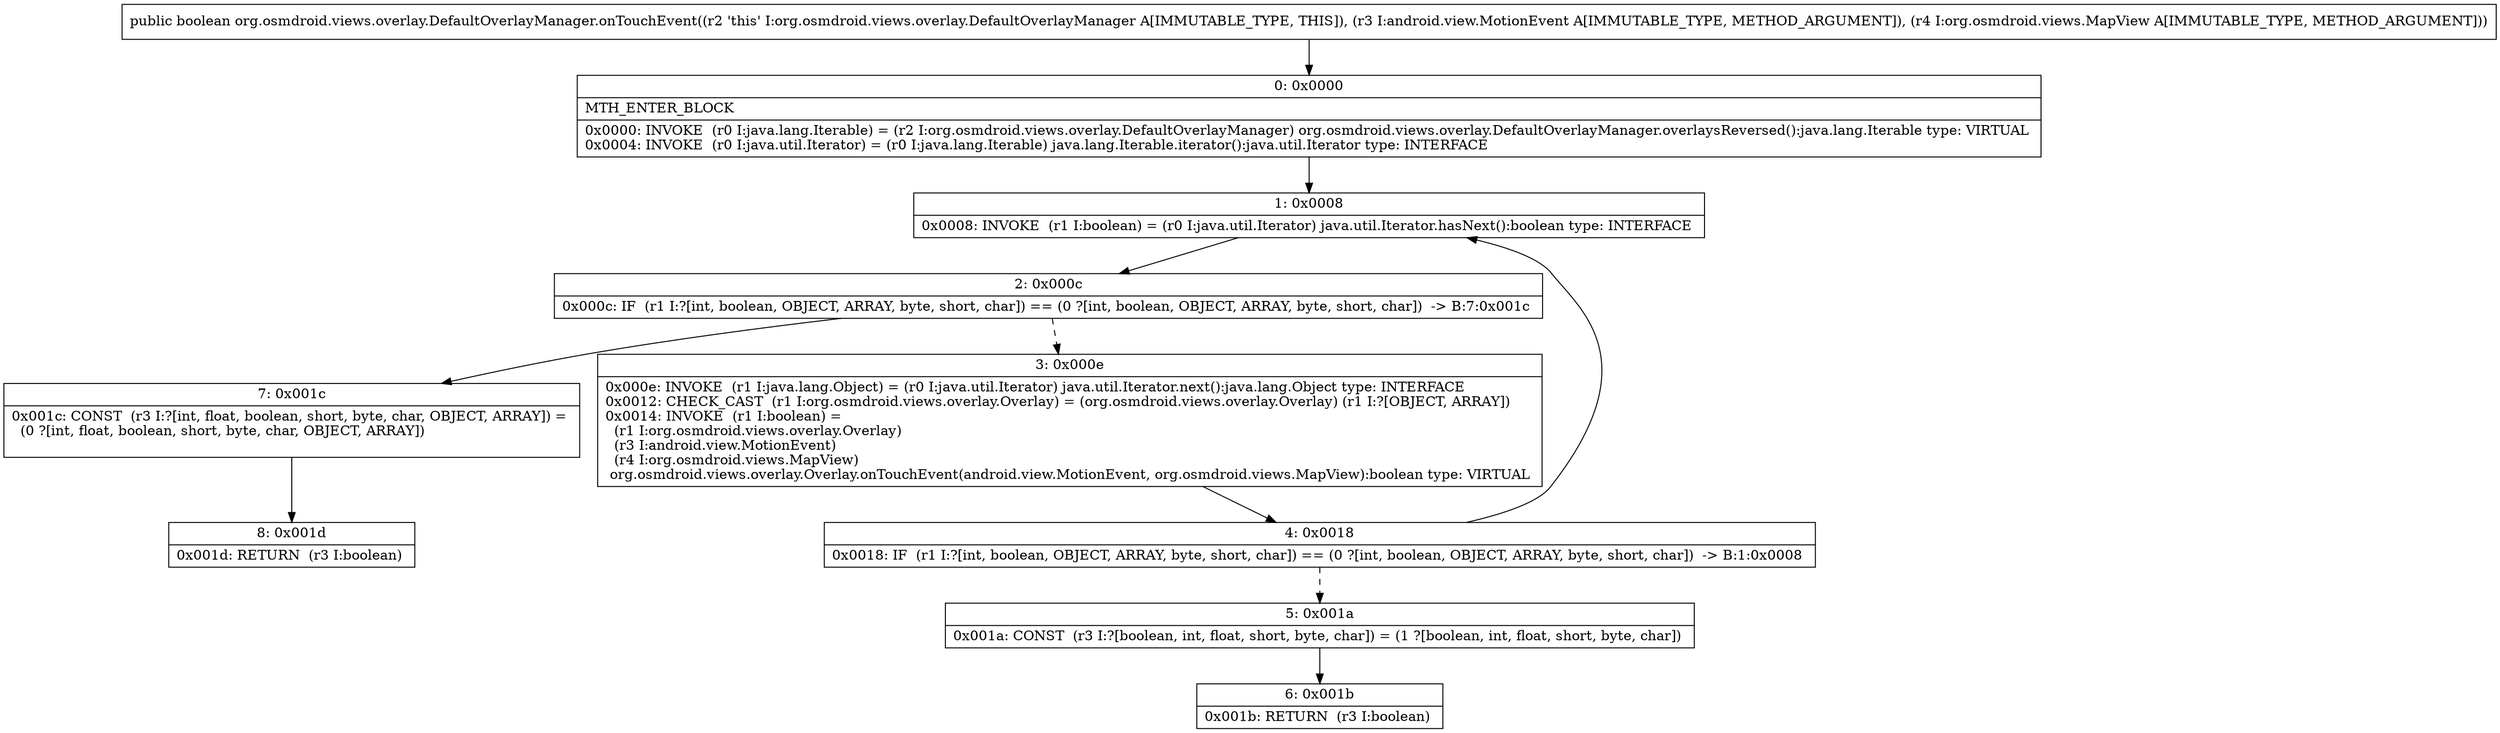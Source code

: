 digraph "CFG fororg.osmdroid.views.overlay.DefaultOverlayManager.onTouchEvent(Landroid\/view\/MotionEvent;Lorg\/osmdroid\/views\/MapView;)Z" {
Node_0 [shape=record,label="{0\:\ 0x0000|MTH_ENTER_BLOCK\l|0x0000: INVOKE  (r0 I:java.lang.Iterable) = (r2 I:org.osmdroid.views.overlay.DefaultOverlayManager) org.osmdroid.views.overlay.DefaultOverlayManager.overlaysReversed():java.lang.Iterable type: VIRTUAL \l0x0004: INVOKE  (r0 I:java.util.Iterator) = (r0 I:java.lang.Iterable) java.lang.Iterable.iterator():java.util.Iterator type: INTERFACE \l}"];
Node_1 [shape=record,label="{1\:\ 0x0008|0x0008: INVOKE  (r1 I:boolean) = (r0 I:java.util.Iterator) java.util.Iterator.hasNext():boolean type: INTERFACE \l}"];
Node_2 [shape=record,label="{2\:\ 0x000c|0x000c: IF  (r1 I:?[int, boolean, OBJECT, ARRAY, byte, short, char]) == (0 ?[int, boolean, OBJECT, ARRAY, byte, short, char])  \-\> B:7:0x001c \l}"];
Node_3 [shape=record,label="{3\:\ 0x000e|0x000e: INVOKE  (r1 I:java.lang.Object) = (r0 I:java.util.Iterator) java.util.Iterator.next():java.lang.Object type: INTERFACE \l0x0012: CHECK_CAST  (r1 I:org.osmdroid.views.overlay.Overlay) = (org.osmdroid.views.overlay.Overlay) (r1 I:?[OBJECT, ARRAY]) \l0x0014: INVOKE  (r1 I:boolean) = \l  (r1 I:org.osmdroid.views.overlay.Overlay)\l  (r3 I:android.view.MotionEvent)\l  (r4 I:org.osmdroid.views.MapView)\l org.osmdroid.views.overlay.Overlay.onTouchEvent(android.view.MotionEvent, org.osmdroid.views.MapView):boolean type: VIRTUAL \l}"];
Node_4 [shape=record,label="{4\:\ 0x0018|0x0018: IF  (r1 I:?[int, boolean, OBJECT, ARRAY, byte, short, char]) == (0 ?[int, boolean, OBJECT, ARRAY, byte, short, char])  \-\> B:1:0x0008 \l}"];
Node_5 [shape=record,label="{5\:\ 0x001a|0x001a: CONST  (r3 I:?[boolean, int, float, short, byte, char]) = (1 ?[boolean, int, float, short, byte, char]) \l}"];
Node_6 [shape=record,label="{6\:\ 0x001b|0x001b: RETURN  (r3 I:boolean) \l}"];
Node_7 [shape=record,label="{7\:\ 0x001c|0x001c: CONST  (r3 I:?[int, float, boolean, short, byte, char, OBJECT, ARRAY]) = \l  (0 ?[int, float, boolean, short, byte, char, OBJECT, ARRAY])\l \l}"];
Node_8 [shape=record,label="{8\:\ 0x001d|0x001d: RETURN  (r3 I:boolean) \l}"];
MethodNode[shape=record,label="{public boolean org.osmdroid.views.overlay.DefaultOverlayManager.onTouchEvent((r2 'this' I:org.osmdroid.views.overlay.DefaultOverlayManager A[IMMUTABLE_TYPE, THIS]), (r3 I:android.view.MotionEvent A[IMMUTABLE_TYPE, METHOD_ARGUMENT]), (r4 I:org.osmdroid.views.MapView A[IMMUTABLE_TYPE, METHOD_ARGUMENT])) }"];
MethodNode -> Node_0;
Node_0 -> Node_1;
Node_1 -> Node_2;
Node_2 -> Node_3[style=dashed];
Node_2 -> Node_7;
Node_3 -> Node_4;
Node_4 -> Node_1;
Node_4 -> Node_5[style=dashed];
Node_5 -> Node_6;
Node_7 -> Node_8;
}


